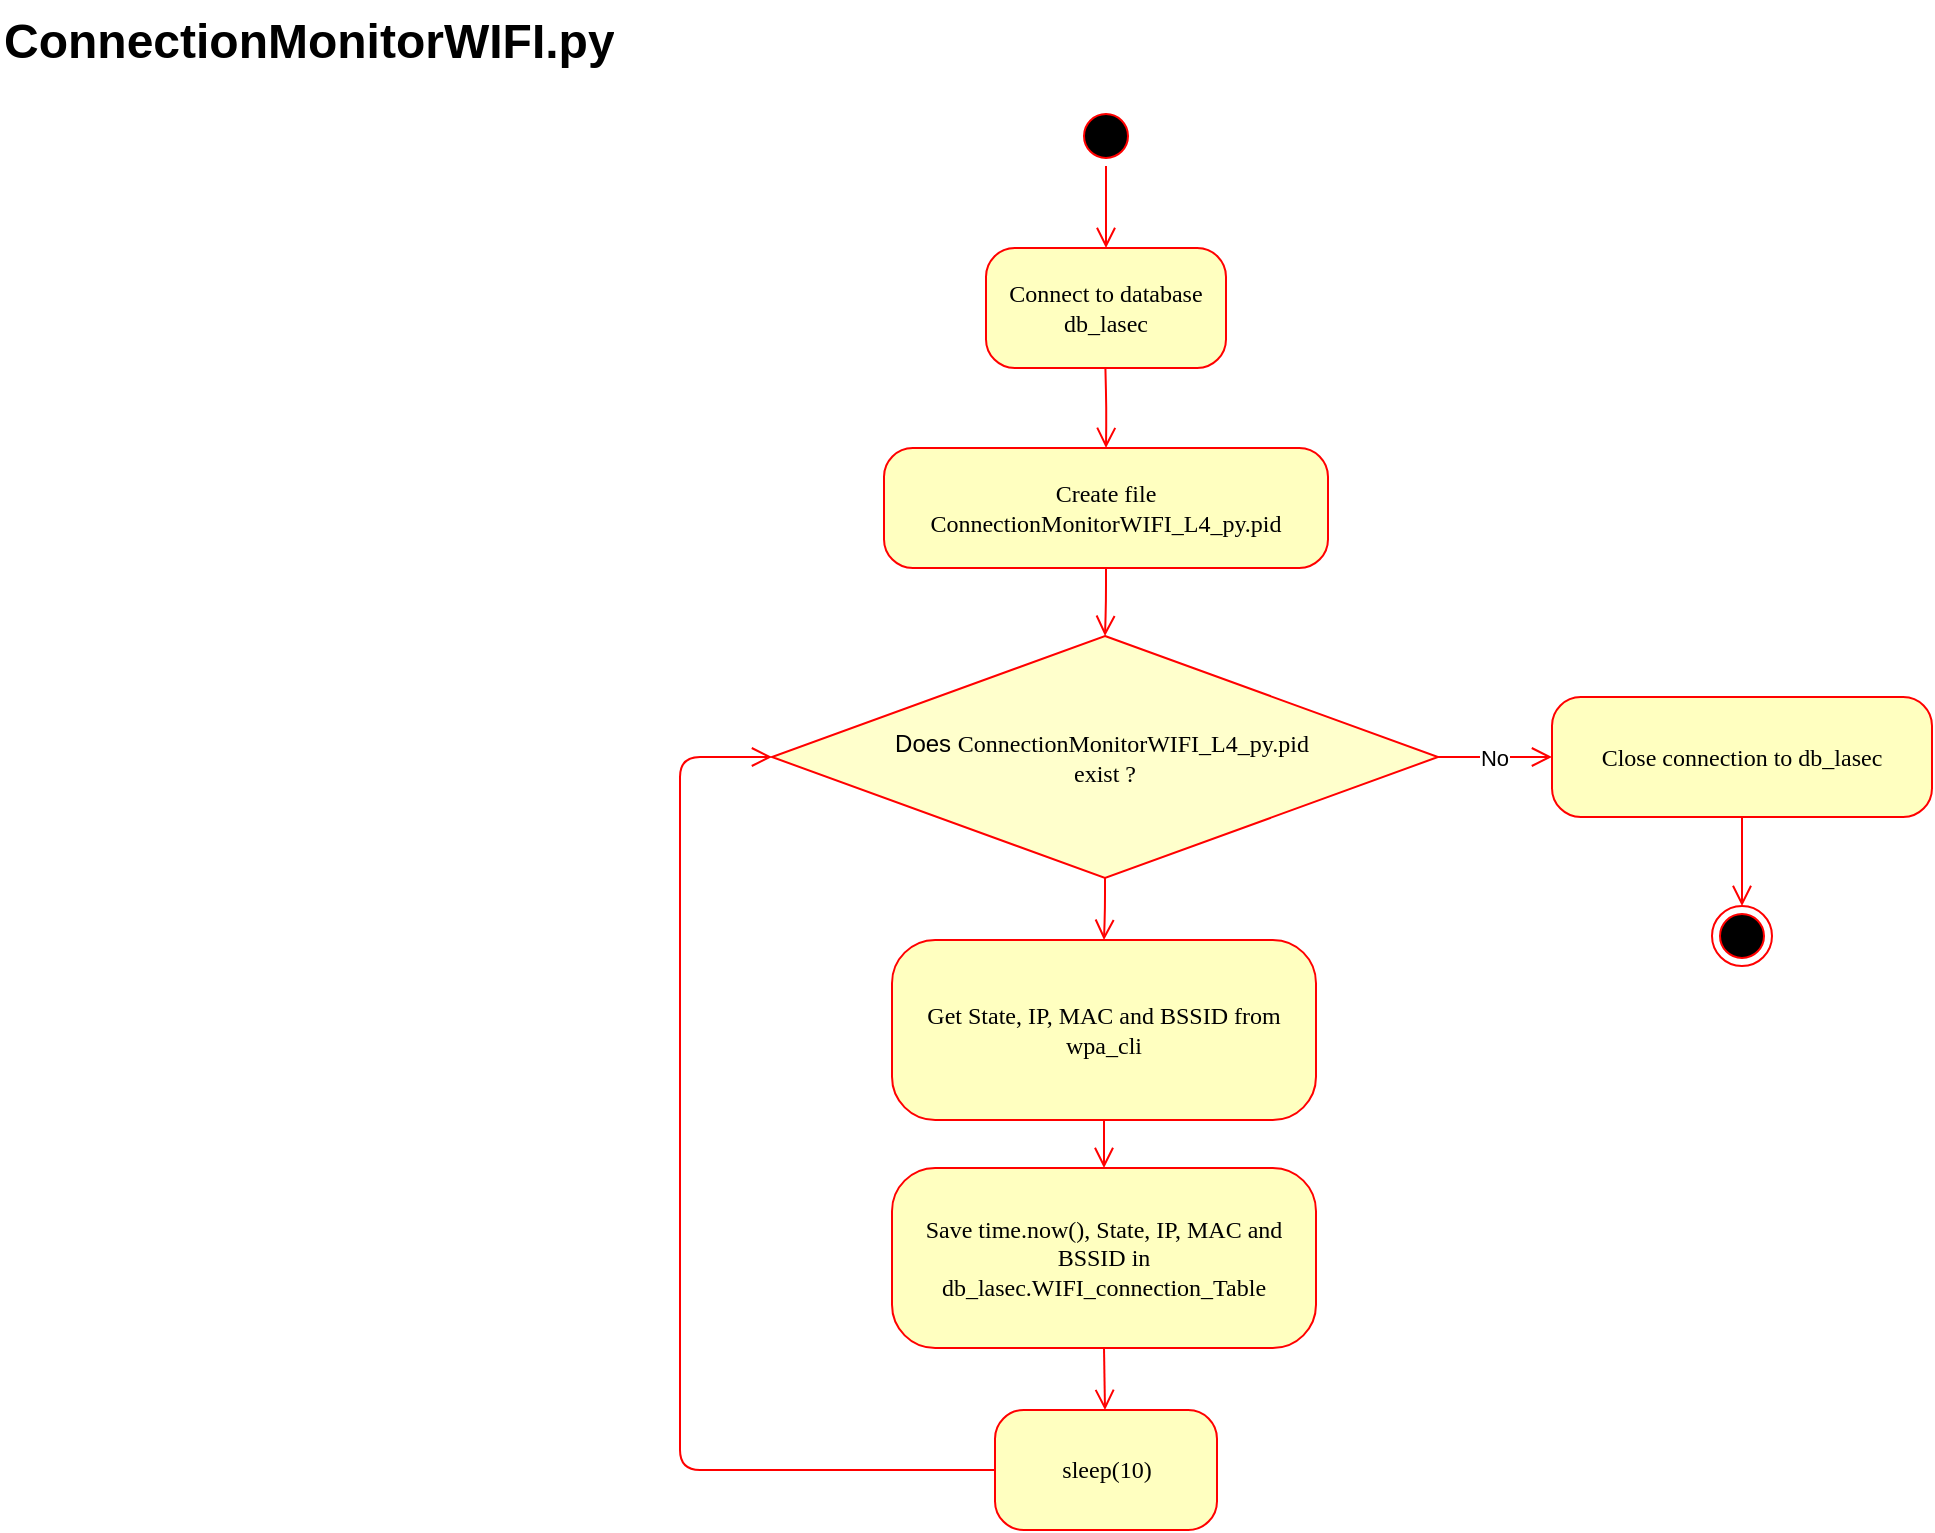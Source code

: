 <mxfile version="28.0.7">
  <diagram name="Page-1" id="58cdce13-f638-feb5-8d6f-7d28b1aa9fa0">
    <mxGraphModel dx="1216" dy="711" grid="1" gridSize="10" guides="1" tooltips="1" connect="1" arrows="1" fold="1" page="1" pageScale="1" pageWidth="1100" pageHeight="850" background="none" math="0" shadow="0">
      <root>
        <mxCell id="0" />
        <mxCell id="1" parent="0" />
        <mxCell id="382b91b5511bd0f7-1" value="" style="ellipse;html=1;shape=startState;fillColor=#000000;strokeColor=#ff0000;rounded=1;shadow=0;comic=0;labelBackgroundColor=none;fontFamily=Verdana;fontSize=12;fontColor=#000000;align=center;direction=south;" parent="1" vertex="1">
          <mxGeometry x="538" y="53" width="30" height="30" as="geometry" />
        </mxCell>
        <mxCell id="382b91b5511bd0f7-6" value="Connect to database db_lasec" style="rounded=1;whiteSpace=wrap;html=1;arcSize=24;fillColor=#ffffc0;strokeColor=#FF0000;shadow=0;comic=0;labelBackgroundColor=none;fontFamily=Verdana;fontSize=12;fontColor=#000000;align=center;" parent="1" vertex="1">
          <mxGeometry x="493" y="124" width="120" height="60" as="geometry" />
        </mxCell>
        <mxCell id="2a3bc250acf0617d-9" style="edgeStyle=orthogonalEdgeStyle;html=1;labelBackgroundColor=none;endArrow=open;endSize=8;strokeColor=#ff0000;fontFamily=Verdana;fontSize=12;align=left;" parent="1" source="382b91b5511bd0f7-1" target="382b91b5511bd0f7-6" edge="1">
          <mxGeometry relative="1" as="geometry" />
        </mxCell>
        <mxCell id="3cde6dad864a17aa-7" style="edgeStyle=elbowEdgeStyle;html=1;labelBackgroundColor=none;endArrow=open;endSize=8;strokeColor=#ff0000;fontFamily=Verdana;fontSize=12;align=left;entryX=0;entryY=0.5;exitX=0;exitY=0.5;exitDx=0;exitDy=0;entryDx=0;entryDy=0;" parent="1" source="-b5_aeEiTCpsvocbng9k-15" target="-b5_aeEiTCpsvocbng9k-6" edge="1">
          <mxGeometry relative="1" as="geometry">
            <mxPoint x="740.444" y="278" as="sourcePoint" />
            <mxPoint x="740" y="153" as="targetPoint" />
            <Array as="points">
              <mxPoint x="340" y="453" />
            </Array>
          </mxGeometry>
        </mxCell>
        <mxCell id="24f968d109e7d6b4-3" value="" style="ellipse;html=1;shape=endState;fillColor=#000000;strokeColor=#ff0000;rounded=1;shadow=0;comic=0;labelBackgroundColor=none;fontFamily=Verdana;fontSize=12;fontColor=#000000;align=center;" parent="1" vertex="1">
          <mxGeometry x="856" y="453" width="30" height="30" as="geometry" />
        </mxCell>
        <mxCell id="3cde6dad864a17aa-12" style="edgeStyle=elbowEdgeStyle;html=1;labelBackgroundColor=none;endArrow=open;endSize=8;strokeColor=#ff0000;fontFamily=Verdana;fontSize=12;align=left;exitX=0.5;exitY=1;exitDx=0;exitDy=0;entryX=0.5;entryY=0;entryDx=0;entryDy=0;" parent="1" source="-b5_aeEiTCpsvocbng9k-18" target="24f968d109e7d6b4-3" edge="1">
          <mxGeometry relative="1" as="geometry">
            <mxPoint x="955" y="813.0" as="sourcePoint" />
            <mxPoint x="840" y="423" as="targetPoint" />
            <Array as="points" />
          </mxGeometry>
        </mxCell>
        <mxCell id="-b5_aeEiTCpsvocbng9k-2" value="Create file ConnectionMonitorWIFI_L4_py.pid" style="rounded=1;whiteSpace=wrap;html=1;arcSize=24;fillColor=#ffffc0;strokeColor=#ff0000;shadow=0;comic=0;labelBackgroundColor=none;fontFamily=Verdana;fontSize=12;fontColor=#000000;align=center;" parent="1" vertex="1">
          <mxGeometry x="442" y="224" width="222" height="60" as="geometry" />
        </mxCell>
        <mxCell id="-b5_aeEiTCpsvocbng9k-3" style="edgeStyle=orthogonalEdgeStyle;html=1;labelBackgroundColor=none;endArrow=open;endSize=8;strokeColor=#ff0000;fontFamily=Verdana;fontSize=12;align=left;entryX=0.5;entryY=0;entryDx=0;entryDy=0;" parent="1" target="-b5_aeEiTCpsvocbng9k-2" edge="1">
          <mxGeometry relative="1" as="geometry">
            <mxPoint x="552.7" y="184" as="sourcePoint" />
            <mxPoint x="552.7" y="234" as="targetPoint" />
          </mxGeometry>
        </mxCell>
        <mxCell id="-b5_aeEiTCpsvocbng9k-6" value="Does&amp;nbsp;&lt;span style=&quot;font-family: Verdana;&quot;&gt;ConnectionMonitorWIFI_L4_py&lt;/span&gt;&lt;span style=&quot;font-family: Verdana;&quot;&gt;.pid&amp;nbsp;&lt;/span&gt;&lt;div&gt;&lt;span style=&quot;font-family: Verdana;&quot;&gt;exist ?&lt;/span&gt;&lt;/div&gt;" style="rhombus;whiteSpace=wrap;html=1;fillColor=#FFFFCC;strokeColor=#FF0000;" parent="1" vertex="1">
          <mxGeometry x="386" y="318" width="333" height="121" as="geometry" />
        </mxCell>
        <mxCell id="-b5_aeEiTCpsvocbng9k-7" style="edgeStyle=orthogonalEdgeStyle;html=1;labelBackgroundColor=none;endArrow=open;endSize=8;strokeColor=#ff0000;fontFamily=Verdana;fontSize=12;align=left;exitX=0.5;exitY=1;exitDx=0;exitDy=0;entryX=0.5;entryY=0;entryDx=0;entryDy=0;" parent="1" source="-b5_aeEiTCpsvocbng9k-2" target="-b5_aeEiTCpsvocbng9k-6" edge="1">
          <mxGeometry relative="1" as="geometry">
            <mxPoint x="552.61" y="304" as="sourcePoint" />
            <mxPoint x="553" y="304" as="targetPoint" />
          </mxGeometry>
        </mxCell>
        <mxCell id="-b5_aeEiTCpsvocbng9k-11" value="Save time.now(), State, IP, MAC and BSSID in db_lasec.WIFI_connection_Table" style="rounded=1;whiteSpace=wrap;html=1;arcSize=24;fillColor=#ffffc0;strokeColor=#ff0000;shadow=0;comic=0;labelBackgroundColor=none;fontFamily=Verdana;fontSize=12;fontColor=#000000;align=center;" parent="1" vertex="1">
          <mxGeometry x="446" y="584" width="212" height="90" as="geometry" />
        </mxCell>
        <mxCell id="-b5_aeEiTCpsvocbng9k-15" value="sleep(10)" style="rounded=1;whiteSpace=wrap;html=1;arcSize=24;fillColor=#ffffc0;strokeColor=#ff0000;shadow=0;comic=0;labelBackgroundColor=none;fontFamily=Verdana;fontSize=12;fontColor=#000000;align=center;" parent="1" vertex="1">
          <mxGeometry x="497.5" y="705" width="111" height="60" as="geometry" />
        </mxCell>
        <mxCell id="-b5_aeEiTCpsvocbng9k-17" style="edgeStyle=elbowEdgeStyle;html=1;labelBackgroundColor=none;endArrow=open;endSize=8;strokeColor=#ff0000;fontFamily=Verdana;fontSize=12;align=left;entryX=0.5;entryY=0;entryDx=0;entryDy=0;exitX=0.5;exitY=1;exitDx=0;exitDy=0;" parent="1" source="-b5_aeEiTCpsvocbng9k-11" target="-b5_aeEiTCpsvocbng9k-15" edge="1">
          <mxGeometry relative="1" as="geometry">
            <mxPoint x="550" y="598" as="sourcePoint" />
            <mxPoint x="551" y="628" as="targetPoint" />
            <Array as="points" />
          </mxGeometry>
        </mxCell>
        <mxCell id="-b5_aeEiTCpsvocbng9k-18" value="Close connection to db_lasec" style="rounded=1;whiteSpace=wrap;html=1;arcSize=24;fillColor=#ffffc0;strokeColor=#ff0000;shadow=0;comic=0;labelBackgroundColor=none;fontFamily=Verdana;fontSize=12;fontColor=#000000;align=center;" parent="1" vertex="1">
          <mxGeometry x="776" y="348.5" width="190" height="60" as="geometry" />
        </mxCell>
        <mxCell id="-b5_aeEiTCpsvocbng9k-21" style="edgeStyle=elbowEdgeStyle;html=1;labelBackgroundColor=none;endArrow=open;endSize=8;strokeColor=#ff0000;fontFamily=Verdana;fontSize=12;align=left;entryX=0;entryY=0.5;entryDx=0;entryDy=0;exitX=1;exitY=0.5;exitDx=0;exitDy=0;elbow=vertical;" parent="1" source="-b5_aeEiTCpsvocbng9k-6" target="-b5_aeEiTCpsvocbng9k-18" edge="1">
          <mxGeometry relative="1" as="geometry">
            <mxPoint x="600" y="433" as="sourcePoint" />
            <mxPoint x="600" y="462" as="targetPoint" />
            <Array as="points" />
          </mxGeometry>
        </mxCell>
        <mxCell id="-b5_aeEiTCpsvocbng9k-23" value="No" style="edgeLabel;html=1;align=center;verticalAlign=middle;resizable=0;points=[];" parent="-b5_aeEiTCpsvocbng9k-21" vertex="1" connectable="0">
          <mxGeometry x="0.173" relative="1" as="geometry">
            <mxPoint x="-6" as="offset" />
          </mxGeometry>
        </mxCell>
        <mxCell id="-b5_aeEiTCpsvocbng9k-25" value="&lt;h1 style=&quot;margin-top: 0px;&quot;&gt;ConnectionMonitorWIFI.py&lt;/h1&gt;" style="text;html=1;whiteSpace=wrap;overflow=hidden;rounded=0;" parent="1" vertex="1">
          <mxGeometry width="320" height="50" as="geometry" />
        </mxCell>
        <mxCell id="rV2Ys3GXxWUU0AGFriuB-1" value="Get State, IP, MAC and BSSID from wpa_cli" style="rounded=1;whiteSpace=wrap;html=1;arcSize=24;fillColor=#ffffc0;strokeColor=#ff0000;shadow=0;comic=0;labelBackgroundColor=none;fontFamily=Verdana;fontSize=12;fontColor=#000000;align=center;" vertex="1" parent="1">
          <mxGeometry x="446" y="470" width="212" height="90" as="geometry" />
        </mxCell>
        <mxCell id="rV2Ys3GXxWUU0AGFriuB-2" style="edgeStyle=orthogonalEdgeStyle;html=1;labelBackgroundColor=none;endArrow=open;endSize=8;strokeColor=#ff0000;fontFamily=Verdana;fontSize=12;align=left;exitX=0.5;exitY=1;exitDx=0;exitDy=0;entryX=0.5;entryY=0;entryDx=0;entryDy=0;" edge="1" parent="1" source="-b5_aeEiTCpsvocbng9k-6" target="rV2Ys3GXxWUU0AGFriuB-1">
          <mxGeometry relative="1" as="geometry">
            <mxPoint x="760" y="270" as="sourcePoint" />
            <mxPoint x="760" y="304" as="targetPoint" />
          </mxGeometry>
        </mxCell>
        <mxCell id="rV2Ys3GXxWUU0AGFriuB-3" style="edgeStyle=orthogonalEdgeStyle;html=1;labelBackgroundColor=none;endArrow=open;endSize=8;strokeColor=#ff0000;fontFamily=Verdana;fontSize=12;align=left;exitX=0.5;exitY=1;exitDx=0;exitDy=0;" edge="1" parent="1" source="rV2Ys3GXxWUU0AGFriuB-1" target="-b5_aeEiTCpsvocbng9k-11">
          <mxGeometry relative="1" as="geometry">
            <mxPoint x="570" y="570" as="sourcePoint" />
            <mxPoint x="670" y="441" as="targetPoint" />
          </mxGeometry>
        </mxCell>
      </root>
    </mxGraphModel>
  </diagram>
</mxfile>
